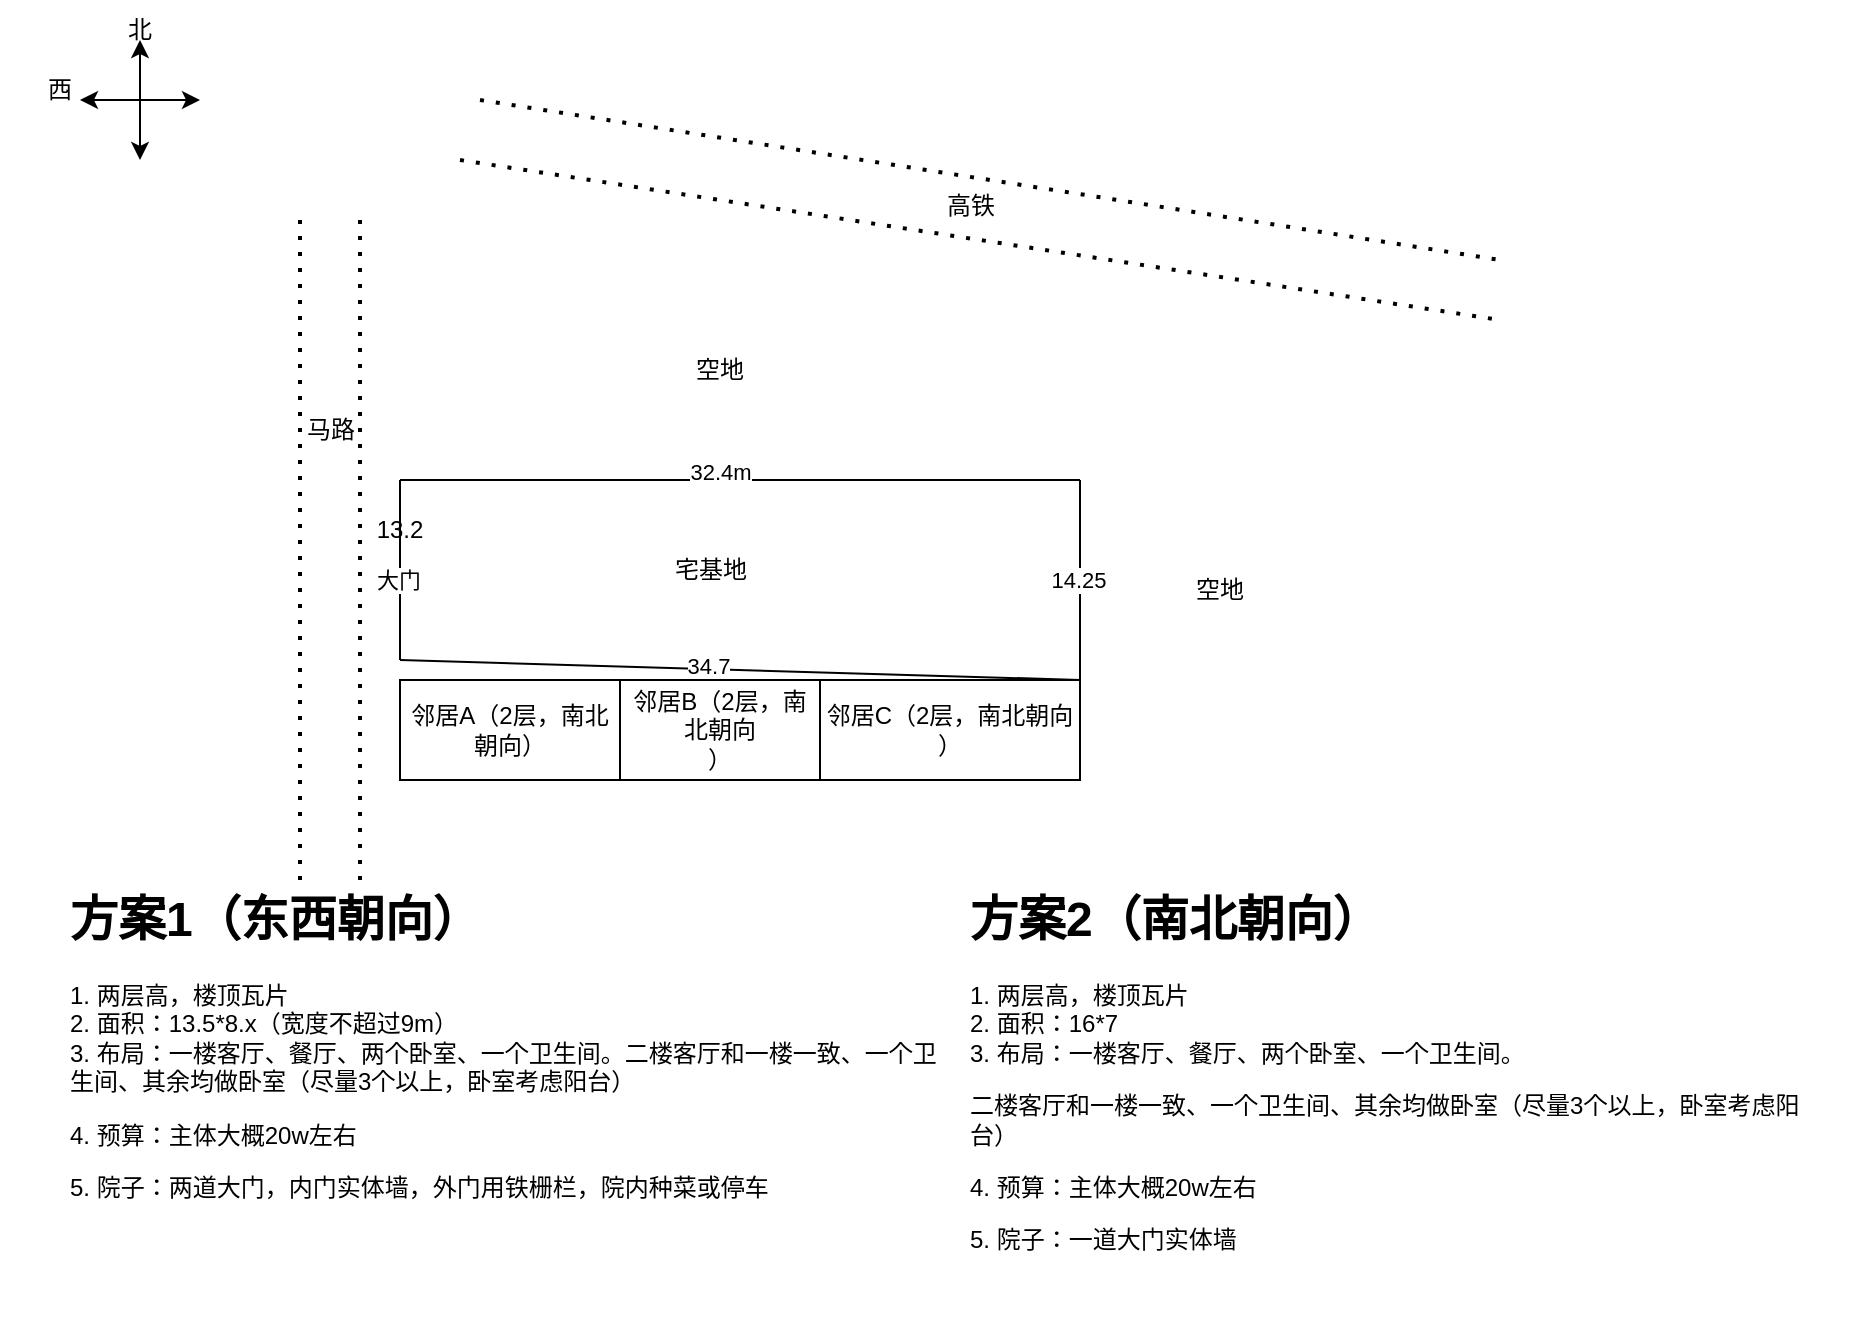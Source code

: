 <mxfile version="21.6.9" type="github">
  <diagram name="第 1 页" id="378MoUTFrgEfipfiB0If">
    <mxGraphModel dx="1026" dy="668" grid="1" gridSize="10" guides="1" tooltips="1" connect="1" arrows="1" fold="1" page="1" pageScale="1" pageWidth="980" pageHeight="1390" math="0" shadow="0">
      <root>
        <mxCell id="0" />
        <mxCell id="1" parent="0" />
        <mxCell id="4H9VBz2CUJ8RRqP6W9ab-2" value="" style="endArrow=classic;startArrow=classic;html=1;rounded=0;" edge="1" parent="1">
          <mxGeometry width="50" height="50" relative="1" as="geometry">
            <mxPoint x="100" y="290" as="sourcePoint" />
            <mxPoint x="100" y="230" as="targetPoint" />
          </mxGeometry>
        </mxCell>
        <mxCell id="4H9VBz2CUJ8RRqP6W9ab-3" value="" style="endArrow=classic;startArrow=classic;html=1;rounded=0;" edge="1" parent="1">
          <mxGeometry width="50" height="50" relative="1" as="geometry">
            <mxPoint x="70" y="260" as="sourcePoint" />
            <mxPoint x="130" y="260" as="targetPoint" />
          </mxGeometry>
        </mxCell>
        <mxCell id="4H9VBz2CUJ8RRqP6W9ab-4" value="北" style="text;html=1;strokeColor=none;fillColor=none;align=center;verticalAlign=middle;whiteSpace=wrap;rounded=0;" vertex="1" parent="1">
          <mxGeometry x="70" y="210" width="60" height="30" as="geometry" />
        </mxCell>
        <mxCell id="4H9VBz2CUJ8RRqP6W9ab-5" value="西" style="text;html=1;strokeColor=none;fillColor=none;align=center;verticalAlign=middle;whiteSpace=wrap;rounded=0;" vertex="1" parent="1">
          <mxGeometry x="30" y="240" width="60" height="30" as="geometry" />
        </mxCell>
        <mxCell id="4H9VBz2CUJ8RRqP6W9ab-7" value="" style="endArrow=none;html=1;rounded=0;" edge="1" parent="1">
          <mxGeometry width="50" height="50" relative="1" as="geometry">
            <mxPoint x="230" y="450" as="sourcePoint" />
            <mxPoint x="570" y="450" as="targetPoint" />
          </mxGeometry>
        </mxCell>
        <mxCell id="4H9VBz2CUJ8RRqP6W9ab-13" value="32.4m" style="edgeLabel;html=1;align=center;verticalAlign=middle;resizable=0;points=[];" vertex="1" connectable="0" parent="4H9VBz2CUJ8RRqP6W9ab-7">
          <mxGeometry x="-0.065" y="4" relative="1" as="geometry">
            <mxPoint x="1" as="offset" />
          </mxGeometry>
        </mxCell>
        <mxCell id="4H9VBz2CUJ8RRqP6W9ab-9" value="" style="endArrow=none;html=1;rounded=0;" edge="1" parent="1">
          <mxGeometry width="50" height="50" relative="1" as="geometry">
            <mxPoint x="230" y="540" as="sourcePoint" />
            <mxPoint x="570" y="550" as="targetPoint" />
          </mxGeometry>
        </mxCell>
        <mxCell id="4H9VBz2CUJ8RRqP6W9ab-14" value="34.7" style="edgeLabel;html=1;align=center;verticalAlign=middle;resizable=0;points=[];" vertex="1" connectable="0" parent="4H9VBz2CUJ8RRqP6W9ab-9">
          <mxGeometry x="-0.094" y="2" relative="1" as="geometry">
            <mxPoint as="offset" />
          </mxGeometry>
        </mxCell>
        <mxCell id="4H9VBz2CUJ8RRqP6W9ab-10" value="" style="endArrow=none;html=1;rounded=0;" edge="1" parent="1">
          <mxGeometry width="50" height="50" relative="1" as="geometry">
            <mxPoint x="230" y="540" as="sourcePoint" />
            <mxPoint x="230" y="450" as="targetPoint" />
          </mxGeometry>
        </mxCell>
        <mxCell id="4H9VBz2CUJ8RRqP6W9ab-22" value="大门" style="edgeLabel;html=1;align=center;verticalAlign=middle;resizable=0;points=[];" vertex="1" connectable="0" parent="4H9VBz2CUJ8RRqP6W9ab-10">
          <mxGeometry x="0.444" y="1" relative="1" as="geometry">
            <mxPoint y="25" as="offset" />
          </mxGeometry>
        </mxCell>
        <mxCell id="4H9VBz2CUJ8RRqP6W9ab-11" value="" style="endArrow=none;html=1;rounded=0;" edge="1" parent="1">
          <mxGeometry width="50" height="50" relative="1" as="geometry">
            <mxPoint x="570" y="550" as="sourcePoint" />
            <mxPoint x="570" y="450" as="targetPoint" />
          </mxGeometry>
        </mxCell>
        <mxCell id="4H9VBz2CUJ8RRqP6W9ab-15" value="14.25" style="edgeLabel;html=1;align=center;verticalAlign=middle;resizable=0;points=[];" vertex="1" connectable="0" parent="4H9VBz2CUJ8RRqP6W9ab-11">
          <mxGeometry x="0.04" y="1" relative="1" as="geometry">
            <mxPoint y="2" as="offset" />
          </mxGeometry>
        </mxCell>
        <mxCell id="4H9VBz2CUJ8RRqP6W9ab-17" value="13.2" style="text;html=1;strokeColor=none;fillColor=none;align=center;verticalAlign=middle;whiteSpace=wrap;rounded=0;" vertex="1" parent="1">
          <mxGeometry x="200" y="460" width="60" height="30" as="geometry" />
        </mxCell>
        <mxCell id="4H9VBz2CUJ8RRqP6W9ab-18" value="" style="endArrow=none;dashed=1;html=1;dashPattern=1 3;strokeWidth=2;rounded=0;" edge="1" parent="1">
          <mxGeometry width="50" height="50" relative="1" as="geometry">
            <mxPoint x="180" y="650" as="sourcePoint" />
            <mxPoint x="180" y="320" as="targetPoint" />
          </mxGeometry>
        </mxCell>
        <mxCell id="4H9VBz2CUJ8RRqP6W9ab-19" value="" style="endArrow=none;dashed=1;html=1;dashPattern=1 3;strokeWidth=2;rounded=0;" edge="1" parent="1">
          <mxGeometry width="50" height="50" relative="1" as="geometry">
            <mxPoint x="210" y="650" as="sourcePoint" />
            <mxPoint x="210" y="320" as="targetPoint" />
          </mxGeometry>
        </mxCell>
        <mxCell id="4H9VBz2CUJ8RRqP6W9ab-20" value="马路" style="text;html=1;align=center;verticalAlign=middle;resizable=0;points=[];autosize=1;strokeColor=none;fillColor=none;" vertex="1" parent="1">
          <mxGeometry x="170" y="410" width="50" height="30" as="geometry" />
        </mxCell>
        <mxCell id="4H9VBz2CUJ8RRqP6W9ab-25" value="" style="endArrow=none;html=1;rounded=0;" edge="1" parent="1">
          <mxGeometry width="50" height="50" relative="1" as="geometry">
            <mxPoint x="230" y="600" as="sourcePoint" />
            <mxPoint x="570" y="600" as="targetPoint" />
          </mxGeometry>
        </mxCell>
        <mxCell id="4H9VBz2CUJ8RRqP6W9ab-26" value="邻居A（2层，南北朝向）" style="rounded=0;whiteSpace=wrap;html=1;" vertex="1" parent="1">
          <mxGeometry x="230" y="550" width="110" height="50" as="geometry" />
        </mxCell>
        <mxCell id="4H9VBz2CUJ8RRqP6W9ab-28" value="邻居C（2层，南北朝向&lt;br&gt;）" style="rounded=0;whiteSpace=wrap;html=1;" vertex="1" parent="1">
          <mxGeometry x="440" y="550" width="130" height="50" as="geometry" />
        </mxCell>
        <mxCell id="4H9VBz2CUJ8RRqP6W9ab-30" value="邻居B（2层，南北朝向&lt;br&gt;）" style="rounded=0;whiteSpace=wrap;html=1;" vertex="1" parent="1">
          <mxGeometry x="340" y="550" width="100" height="50" as="geometry" />
        </mxCell>
        <mxCell id="4H9VBz2CUJ8RRqP6W9ab-31" value="" style="endArrow=none;dashed=1;html=1;dashPattern=1 3;strokeWidth=2;rounded=0;" edge="1" parent="1">
          <mxGeometry width="50" height="50" relative="1" as="geometry">
            <mxPoint x="270" y="260" as="sourcePoint" />
            <mxPoint x="780" y="340" as="targetPoint" />
          </mxGeometry>
        </mxCell>
        <mxCell id="4H9VBz2CUJ8RRqP6W9ab-32" value="宅基地" style="text;html=1;align=center;verticalAlign=middle;resizable=0;points=[];autosize=1;strokeColor=none;fillColor=none;" vertex="1" parent="1">
          <mxGeometry x="355" y="480" width="60" height="30" as="geometry" />
        </mxCell>
        <mxCell id="4H9VBz2CUJ8RRqP6W9ab-33" value="" style="endArrow=none;dashed=1;html=1;dashPattern=1 3;strokeWidth=2;rounded=0;" edge="1" parent="1">
          <mxGeometry width="50" height="50" relative="1" as="geometry">
            <mxPoint x="260" y="290" as="sourcePoint" />
            <mxPoint x="780" y="370" as="targetPoint" />
          </mxGeometry>
        </mxCell>
        <mxCell id="4H9VBz2CUJ8RRqP6W9ab-34" value="高铁" style="text;html=1;align=center;verticalAlign=middle;resizable=0;points=[];autosize=1;strokeColor=none;fillColor=none;" vertex="1" parent="1">
          <mxGeometry x="490" y="298" width="50" height="30" as="geometry" />
        </mxCell>
        <mxCell id="4H9VBz2CUJ8RRqP6W9ab-38" value="&lt;h1&gt;方案1（东西朝向）&lt;/h1&gt;&lt;p&gt;1. 两层高，楼顶瓦片&lt;br style=&quot;border-color: var(--border-color);&quot;&gt;2. 面积：13.5*8.x（宽度不超过9m）&lt;br style=&quot;border-color: var(--border-color);&quot;&gt;3. 布局：&lt;span style=&quot;background-color: initial;&quot;&gt;一楼客厅、餐厅、两个卧室、一个卫生间。二楼客厅和一楼一致、一个卫生间、其余均做卧室（尽量3个以上，卧室考虑阳台）&lt;/span&gt;&lt;/p&gt;&lt;p&gt;&lt;span style=&quot;background-color: initial;&quot;&gt;4. 预算：主体大概20w左右&lt;/span&gt;&lt;/p&gt;&lt;p&gt;5. 院子：两道大门，内门实体墙，外门用铁栅栏，院内种菜或停车&lt;/p&gt;" style="text;html=1;strokeColor=none;fillColor=none;spacing=5;spacingTop=-20;whiteSpace=wrap;overflow=hidden;rounded=0;" vertex="1" parent="1">
          <mxGeometry x="60" y="650" width="445" height="165" as="geometry" />
        </mxCell>
        <mxCell id="4H9VBz2CUJ8RRqP6W9ab-40" value="空地" style="text;html=1;strokeColor=none;fillColor=none;align=center;verticalAlign=middle;whiteSpace=wrap;rounded=0;" vertex="1" parent="1">
          <mxGeometry x="610" y="490" width="60" height="30" as="geometry" />
        </mxCell>
        <mxCell id="4H9VBz2CUJ8RRqP6W9ab-41" value="空地" style="text;html=1;strokeColor=none;fillColor=none;align=center;verticalAlign=middle;whiteSpace=wrap;rounded=0;" vertex="1" parent="1">
          <mxGeometry x="360" y="380" width="60" height="30" as="geometry" />
        </mxCell>
        <mxCell id="4H9VBz2CUJ8RRqP6W9ab-42" value="&lt;h1&gt;方案2（南北朝向）&lt;/h1&gt;&lt;p&gt;1. 两层高，楼顶瓦片&lt;br style=&quot;border-color: var(--border-color);&quot;&gt;2. 面积：16*7&lt;br style=&quot;border-color: var(--border-color);&quot;&gt;3. 布局：一楼客厅、餐厅、两个卧室、一个卫生间。&lt;/p&gt;二楼客厅和一楼一致&lt;span style=&quot;background-color: initial;&quot;&gt;、一个卫生间、其余均做卧室（尽量3个以上，卧室考虑阳台）&lt;/span&gt;&lt;br&gt;&lt;p&gt;&lt;span style=&quot;background-color: initial;&quot;&gt;4. 预算：主体大概20w左右&lt;/span&gt;&lt;/p&gt;&lt;p&gt;&lt;span style=&quot;background-color: initial;&quot;&gt;5. 院子：一道大门实体墙&lt;/span&gt;&lt;/p&gt;" style="text;html=1;strokeColor=none;fillColor=none;spacing=5;spacingTop=-20;whiteSpace=wrap;overflow=hidden;rounded=0;" vertex="1" parent="1">
          <mxGeometry x="510" y="650" width="445" height="220" as="geometry" />
        </mxCell>
      </root>
    </mxGraphModel>
  </diagram>
</mxfile>

